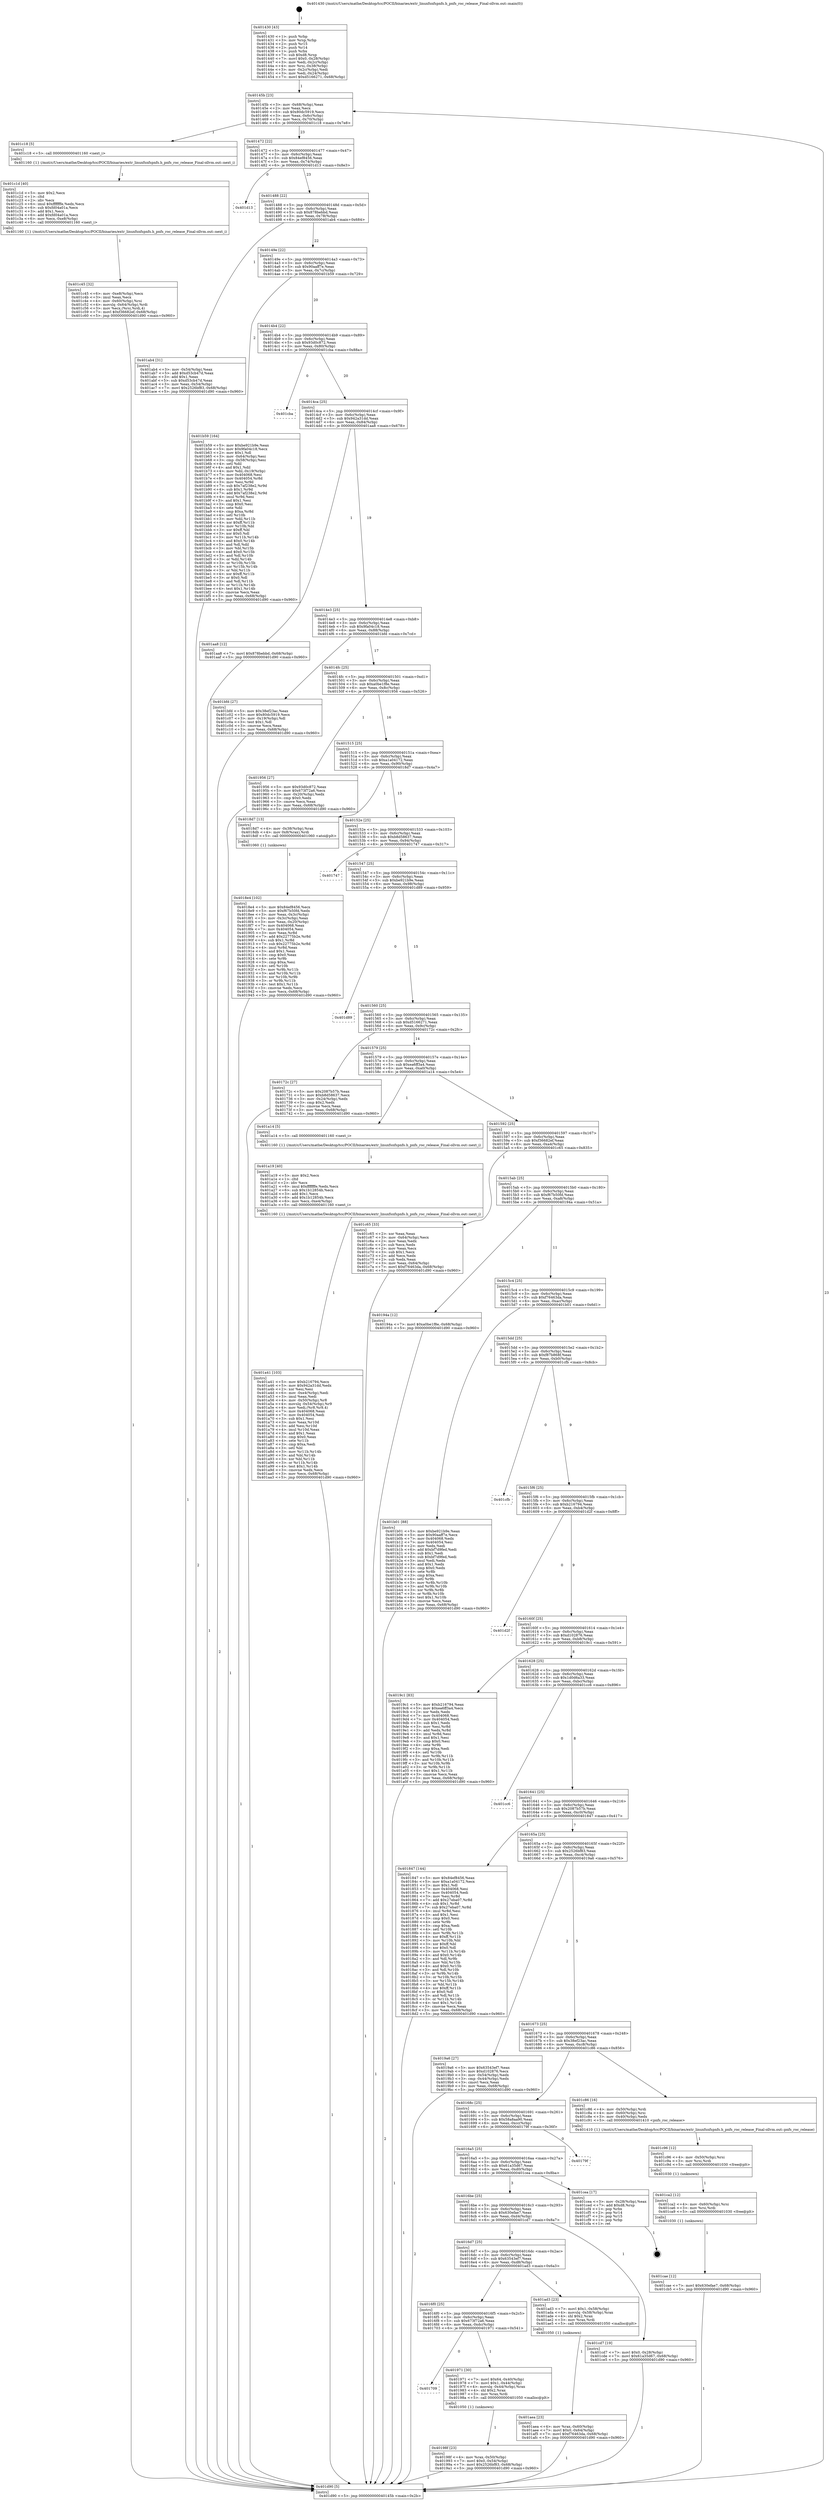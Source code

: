 digraph "0x401430" {
  label = "0x401430 (/mnt/c/Users/mathe/Desktop/tcc/POCII/binaries/extr_linuxfsnfspnfs.h_pnfs_roc_release_Final-ollvm.out::main(0))"
  labelloc = "t"
  node[shape=record]

  Entry [label="",width=0.3,height=0.3,shape=circle,fillcolor=black,style=filled]
  "0x40145b" [label="{
     0x40145b [23]\l
     | [instrs]\l
     &nbsp;&nbsp;0x40145b \<+3\>: mov -0x68(%rbp),%eax\l
     &nbsp;&nbsp;0x40145e \<+2\>: mov %eax,%ecx\l
     &nbsp;&nbsp;0x401460 \<+6\>: sub $0x80dc5919,%ecx\l
     &nbsp;&nbsp;0x401466 \<+3\>: mov %eax,-0x6c(%rbp)\l
     &nbsp;&nbsp;0x401469 \<+3\>: mov %ecx,-0x70(%rbp)\l
     &nbsp;&nbsp;0x40146c \<+6\>: je 0000000000401c18 \<main+0x7e8\>\l
  }"]
  "0x401c18" [label="{
     0x401c18 [5]\l
     | [instrs]\l
     &nbsp;&nbsp;0x401c18 \<+5\>: call 0000000000401160 \<next_i\>\l
     | [calls]\l
     &nbsp;&nbsp;0x401160 \{1\} (/mnt/c/Users/mathe/Desktop/tcc/POCII/binaries/extr_linuxfsnfspnfs.h_pnfs_roc_release_Final-ollvm.out::next_i)\l
  }"]
  "0x401472" [label="{
     0x401472 [22]\l
     | [instrs]\l
     &nbsp;&nbsp;0x401472 \<+5\>: jmp 0000000000401477 \<main+0x47\>\l
     &nbsp;&nbsp;0x401477 \<+3\>: mov -0x6c(%rbp),%eax\l
     &nbsp;&nbsp;0x40147a \<+5\>: sub $0x84ef8456,%eax\l
     &nbsp;&nbsp;0x40147f \<+3\>: mov %eax,-0x74(%rbp)\l
     &nbsp;&nbsp;0x401482 \<+6\>: je 0000000000401d13 \<main+0x8e3\>\l
  }"]
  Exit [label="",width=0.3,height=0.3,shape=circle,fillcolor=black,style=filled,peripheries=2]
  "0x401d13" [label="{
     0x401d13\l
  }", style=dashed]
  "0x401488" [label="{
     0x401488 [22]\l
     | [instrs]\l
     &nbsp;&nbsp;0x401488 \<+5\>: jmp 000000000040148d \<main+0x5d\>\l
     &nbsp;&nbsp;0x40148d \<+3\>: mov -0x6c(%rbp),%eax\l
     &nbsp;&nbsp;0x401490 \<+5\>: sub $0x878bebbd,%eax\l
     &nbsp;&nbsp;0x401495 \<+3\>: mov %eax,-0x78(%rbp)\l
     &nbsp;&nbsp;0x401498 \<+6\>: je 0000000000401ab4 \<main+0x684\>\l
  }"]
  "0x401cae" [label="{
     0x401cae [12]\l
     | [instrs]\l
     &nbsp;&nbsp;0x401cae \<+7\>: movl $0x630efae7,-0x68(%rbp)\l
     &nbsp;&nbsp;0x401cb5 \<+5\>: jmp 0000000000401d90 \<main+0x960\>\l
  }"]
  "0x401ab4" [label="{
     0x401ab4 [31]\l
     | [instrs]\l
     &nbsp;&nbsp;0x401ab4 \<+3\>: mov -0x54(%rbp),%eax\l
     &nbsp;&nbsp;0x401ab7 \<+5\>: add $0xd53cb47d,%eax\l
     &nbsp;&nbsp;0x401abc \<+3\>: add $0x1,%eax\l
     &nbsp;&nbsp;0x401abf \<+5\>: sub $0xd53cb47d,%eax\l
     &nbsp;&nbsp;0x401ac4 \<+3\>: mov %eax,-0x54(%rbp)\l
     &nbsp;&nbsp;0x401ac7 \<+7\>: movl $0x2526bf83,-0x68(%rbp)\l
     &nbsp;&nbsp;0x401ace \<+5\>: jmp 0000000000401d90 \<main+0x960\>\l
  }"]
  "0x40149e" [label="{
     0x40149e [22]\l
     | [instrs]\l
     &nbsp;&nbsp;0x40149e \<+5\>: jmp 00000000004014a3 \<main+0x73\>\l
     &nbsp;&nbsp;0x4014a3 \<+3\>: mov -0x6c(%rbp),%eax\l
     &nbsp;&nbsp;0x4014a6 \<+5\>: sub $0x90aaff7e,%eax\l
     &nbsp;&nbsp;0x4014ab \<+3\>: mov %eax,-0x7c(%rbp)\l
     &nbsp;&nbsp;0x4014ae \<+6\>: je 0000000000401b59 \<main+0x729\>\l
  }"]
  "0x401ca2" [label="{
     0x401ca2 [12]\l
     | [instrs]\l
     &nbsp;&nbsp;0x401ca2 \<+4\>: mov -0x60(%rbp),%rsi\l
     &nbsp;&nbsp;0x401ca6 \<+3\>: mov %rsi,%rdi\l
     &nbsp;&nbsp;0x401ca9 \<+5\>: call 0000000000401030 \<free@plt\>\l
     | [calls]\l
     &nbsp;&nbsp;0x401030 \{1\} (unknown)\l
  }"]
  "0x401b59" [label="{
     0x401b59 [164]\l
     | [instrs]\l
     &nbsp;&nbsp;0x401b59 \<+5\>: mov $0xbe921b9e,%eax\l
     &nbsp;&nbsp;0x401b5e \<+5\>: mov $0x9fa04c18,%ecx\l
     &nbsp;&nbsp;0x401b63 \<+2\>: mov $0x1,%dl\l
     &nbsp;&nbsp;0x401b65 \<+3\>: mov -0x64(%rbp),%esi\l
     &nbsp;&nbsp;0x401b68 \<+3\>: cmp -0x58(%rbp),%esi\l
     &nbsp;&nbsp;0x401b6b \<+4\>: setl %dil\l
     &nbsp;&nbsp;0x401b6f \<+4\>: and $0x1,%dil\l
     &nbsp;&nbsp;0x401b73 \<+4\>: mov %dil,-0x19(%rbp)\l
     &nbsp;&nbsp;0x401b77 \<+7\>: mov 0x404068,%esi\l
     &nbsp;&nbsp;0x401b7e \<+8\>: mov 0x404054,%r8d\l
     &nbsp;&nbsp;0x401b86 \<+3\>: mov %esi,%r9d\l
     &nbsp;&nbsp;0x401b89 \<+7\>: sub $0x7af238e2,%r9d\l
     &nbsp;&nbsp;0x401b90 \<+4\>: sub $0x1,%r9d\l
     &nbsp;&nbsp;0x401b94 \<+7\>: add $0x7af238e2,%r9d\l
     &nbsp;&nbsp;0x401b9b \<+4\>: imul %r9d,%esi\l
     &nbsp;&nbsp;0x401b9f \<+3\>: and $0x1,%esi\l
     &nbsp;&nbsp;0x401ba2 \<+3\>: cmp $0x0,%esi\l
     &nbsp;&nbsp;0x401ba5 \<+4\>: sete %dil\l
     &nbsp;&nbsp;0x401ba9 \<+4\>: cmp $0xa,%r8d\l
     &nbsp;&nbsp;0x401bad \<+4\>: setl %r10b\l
     &nbsp;&nbsp;0x401bb1 \<+3\>: mov %dil,%r11b\l
     &nbsp;&nbsp;0x401bb4 \<+4\>: xor $0xff,%r11b\l
     &nbsp;&nbsp;0x401bb8 \<+3\>: mov %r10b,%bl\l
     &nbsp;&nbsp;0x401bbb \<+3\>: xor $0xff,%bl\l
     &nbsp;&nbsp;0x401bbe \<+3\>: xor $0x0,%dl\l
     &nbsp;&nbsp;0x401bc1 \<+3\>: mov %r11b,%r14b\l
     &nbsp;&nbsp;0x401bc4 \<+4\>: and $0x0,%r14b\l
     &nbsp;&nbsp;0x401bc8 \<+3\>: and %dl,%dil\l
     &nbsp;&nbsp;0x401bcb \<+3\>: mov %bl,%r15b\l
     &nbsp;&nbsp;0x401bce \<+4\>: and $0x0,%r15b\l
     &nbsp;&nbsp;0x401bd2 \<+3\>: and %dl,%r10b\l
     &nbsp;&nbsp;0x401bd5 \<+3\>: or %dil,%r14b\l
     &nbsp;&nbsp;0x401bd8 \<+3\>: or %r10b,%r15b\l
     &nbsp;&nbsp;0x401bdb \<+3\>: xor %r15b,%r14b\l
     &nbsp;&nbsp;0x401bde \<+3\>: or %bl,%r11b\l
     &nbsp;&nbsp;0x401be1 \<+4\>: xor $0xff,%r11b\l
     &nbsp;&nbsp;0x401be5 \<+3\>: or $0x0,%dl\l
     &nbsp;&nbsp;0x401be8 \<+3\>: and %dl,%r11b\l
     &nbsp;&nbsp;0x401beb \<+3\>: or %r11b,%r14b\l
     &nbsp;&nbsp;0x401bee \<+4\>: test $0x1,%r14b\l
     &nbsp;&nbsp;0x401bf2 \<+3\>: cmovne %ecx,%eax\l
     &nbsp;&nbsp;0x401bf5 \<+3\>: mov %eax,-0x68(%rbp)\l
     &nbsp;&nbsp;0x401bf8 \<+5\>: jmp 0000000000401d90 \<main+0x960\>\l
  }"]
  "0x4014b4" [label="{
     0x4014b4 [22]\l
     | [instrs]\l
     &nbsp;&nbsp;0x4014b4 \<+5\>: jmp 00000000004014b9 \<main+0x89\>\l
     &nbsp;&nbsp;0x4014b9 \<+3\>: mov -0x6c(%rbp),%eax\l
     &nbsp;&nbsp;0x4014bc \<+5\>: sub $0x93d0c872,%eax\l
     &nbsp;&nbsp;0x4014c1 \<+3\>: mov %eax,-0x80(%rbp)\l
     &nbsp;&nbsp;0x4014c4 \<+6\>: je 0000000000401cba \<main+0x88a\>\l
  }"]
  "0x401c96" [label="{
     0x401c96 [12]\l
     | [instrs]\l
     &nbsp;&nbsp;0x401c96 \<+4\>: mov -0x50(%rbp),%rsi\l
     &nbsp;&nbsp;0x401c9a \<+3\>: mov %rsi,%rdi\l
     &nbsp;&nbsp;0x401c9d \<+5\>: call 0000000000401030 \<free@plt\>\l
     | [calls]\l
     &nbsp;&nbsp;0x401030 \{1\} (unknown)\l
  }"]
  "0x401cba" [label="{
     0x401cba\l
  }", style=dashed]
  "0x4014ca" [label="{
     0x4014ca [25]\l
     | [instrs]\l
     &nbsp;&nbsp;0x4014ca \<+5\>: jmp 00000000004014cf \<main+0x9f\>\l
     &nbsp;&nbsp;0x4014cf \<+3\>: mov -0x6c(%rbp),%eax\l
     &nbsp;&nbsp;0x4014d2 \<+5\>: sub $0x942a31dd,%eax\l
     &nbsp;&nbsp;0x4014d7 \<+6\>: mov %eax,-0x84(%rbp)\l
     &nbsp;&nbsp;0x4014dd \<+6\>: je 0000000000401aa8 \<main+0x678\>\l
  }"]
  "0x401c45" [label="{
     0x401c45 [32]\l
     | [instrs]\l
     &nbsp;&nbsp;0x401c45 \<+6\>: mov -0xe8(%rbp),%ecx\l
     &nbsp;&nbsp;0x401c4b \<+3\>: imul %eax,%ecx\l
     &nbsp;&nbsp;0x401c4e \<+4\>: mov -0x60(%rbp),%rsi\l
     &nbsp;&nbsp;0x401c52 \<+4\>: movslq -0x64(%rbp),%rdi\l
     &nbsp;&nbsp;0x401c56 \<+3\>: mov %ecx,(%rsi,%rdi,4)\l
     &nbsp;&nbsp;0x401c59 \<+7\>: movl $0xf36682ef,-0x68(%rbp)\l
     &nbsp;&nbsp;0x401c60 \<+5\>: jmp 0000000000401d90 \<main+0x960\>\l
  }"]
  "0x401aa8" [label="{
     0x401aa8 [12]\l
     | [instrs]\l
     &nbsp;&nbsp;0x401aa8 \<+7\>: movl $0x878bebbd,-0x68(%rbp)\l
     &nbsp;&nbsp;0x401aaf \<+5\>: jmp 0000000000401d90 \<main+0x960\>\l
  }"]
  "0x4014e3" [label="{
     0x4014e3 [25]\l
     | [instrs]\l
     &nbsp;&nbsp;0x4014e3 \<+5\>: jmp 00000000004014e8 \<main+0xb8\>\l
     &nbsp;&nbsp;0x4014e8 \<+3\>: mov -0x6c(%rbp),%eax\l
     &nbsp;&nbsp;0x4014eb \<+5\>: sub $0x9fa04c18,%eax\l
     &nbsp;&nbsp;0x4014f0 \<+6\>: mov %eax,-0x88(%rbp)\l
     &nbsp;&nbsp;0x4014f6 \<+6\>: je 0000000000401bfd \<main+0x7cd\>\l
  }"]
  "0x401c1d" [label="{
     0x401c1d [40]\l
     | [instrs]\l
     &nbsp;&nbsp;0x401c1d \<+5\>: mov $0x2,%ecx\l
     &nbsp;&nbsp;0x401c22 \<+1\>: cltd\l
     &nbsp;&nbsp;0x401c23 \<+2\>: idiv %ecx\l
     &nbsp;&nbsp;0x401c25 \<+6\>: imul $0xfffffffe,%edx,%ecx\l
     &nbsp;&nbsp;0x401c2b \<+6\>: sub $0xfd04a01a,%ecx\l
     &nbsp;&nbsp;0x401c31 \<+3\>: add $0x1,%ecx\l
     &nbsp;&nbsp;0x401c34 \<+6\>: add $0xfd04a01a,%ecx\l
     &nbsp;&nbsp;0x401c3a \<+6\>: mov %ecx,-0xe8(%rbp)\l
     &nbsp;&nbsp;0x401c40 \<+5\>: call 0000000000401160 \<next_i\>\l
     | [calls]\l
     &nbsp;&nbsp;0x401160 \{1\} (/mnt/c/Users/mathe/Desktop/tcc/POCII/binaries/extr_linuxfsnfspnfs.h_pnfs_roc_release_Final-ollvm.out::next_i)\l
  }"]
  "0x401bfd" [label="{
     0x401bfd [27]\l
     | [instrs]\l
     &nbsp;&nbsp;0x401bfd \<+5\>: mov $0x38ef23ac,%eax\l
     &nbsp;&nbsp;0x401c02 \<+5\>: mov $0x80dc5919,%ecx\l
     &nbsp;&nbsp;0x401c07 \<+3\>: mov -0x19(%rbp),%dl\l
     &nbsp;&nbsp;0x401c0a \<+3\>: test $0x1,%dl\l
     &nbsp;&nbsp;0x401c0d \<+3\>: cmovne %ecx,%eax\l
     &nbsp;&nbsp;0x401c10 \<+3\>: mov %eax,-0x68(%rbp)\l
     &nbsp;&nbsp;0x401c13 \<+5\>: jmp 0000000000401d90 \<main+0x960\>\l
  }"]
  "0x4014fc" [label="{
     0x4014fc [25]\l
     | [instrs]\l
     &nbsp;&nbsp;0x4014fc \<+5\>: jmp 0000000000401501 \<main+0xd1\>\l
     &nbsp;&nbsp;0x401501 \<+3\>: mov -0x6c(%rbp),%eax\l
     &nbsp;&nbsp;0x401504 \<+5\>: sub $0xa0be1f8e,%eax\l
     &nbsp;&nbsp;0x401509 \<+6\>: mov %eax,-0x8c(%rbp)\l
     &nbsp;&nbsp;0x40150f \<+6\>: je 0000000000401956 \<main+0x526\>\l
  }"]
  "0x401aea" [label="{
     0x401aea [23]\l
     | [instrs]\l
     &nbsp;&nbsp;0x401aea \<+4\>: mov %rax,-0x60(%rbp)\l
     &nbsp;&nbsp;0x401aee \<+7\>: movl $0x0,-0x64(%rbp)\l
     &nbsp;&nbsp;0x401af5 \<+7\>: movl $0xf76463da,-0x68(%rbp)\l
     &nbsp;&nbsp;0x401afc \<+5\>: jmp 0000000000401d90 \<main+0x960\>\l
  }"]
  "0x401956" [label="{
     0x401956 [27]\l
     | [instrs]\l
     &nbsp;&nbsp;0x401956 \<+5\>: mov $0x93d0c872,%eax\l
     &nbsp;&nbsp;0x40195b \<+5\>: mov $0x673f72a6,%ecx\l
     &nbsp;&nbsp;0x401960 \<+3\>: mov -0x20(%rbp),%edx\l
     &nbsp;&nbsp;0x401963 \<+3\>: cmp $0x0,%edx\l
     &nbsp;&nbsp;0x401966 \<+3\>: cmove %ecx,%eax\l
     &nbsp;&nbsp;0x401969 \<+3\>: mov %eax,-0x68(%rbp)\l
     &nbsp;&nbsp;0x40196c \<+5\>: jmp 0000000000401d90 \<main+0x960\>\l
  }"]
  "0x401515" [label="{
     0x401515 [25]\l
     | [instrs]\l
     &nbsp;&nbsp;0x401515 \<+5\>: jmp 000000000040151a \<main+0xea\>\l
     &nbsp;&nbsp;0x40151a \<+3\>: mov -0x6c(%rbp),%eax\l
     &nbsp;&nbsp;0x40151d \<+5\>: sub $0xa1a04172,%eax\l
     &nbsp;&nbsp;0x401522 \<+6\>: mov %eax,-0x90(%rbp)\l
     &nbsp;&nbsp;0x401528 \<+6\>: je 00000000004018d7 \<main+0x4a7\>\l
  }"]
  "0x401a41" [label="{
     0x401a41 [103]\l
     | [instrs]\l
     &nbsp;&nbsp;0x401a41 \<+5\>: mov $0xb216794,%ecx\l
     &nbsp;&nbsp;0x401a46 \<+5\>: mov $0x942a31dd,%edx\l
     &nbsp;&nbsp;0x401a4b \<+2\>: xor %esi,%esi\l
     &nbsp;&nbsp;0x401a4d \<+6\>: mov -0xe4(%rbp),%edi\l
     &nbsp;&nbsp;0x401a53 \<+3\>: imul %eax,%edi\l
     &nbsp;&nbsp;0x401a56 \<+4\>: mov -0x50(%rbp),%r8\l
     &nbsp;&nbsp;0x401a5a \<+4\>: movslq -0x54(%rbp),%r9\l
     &nbsp;&nbsp;0x401a5e \<+4\>: mov %edi,(%r8,%r9,4)\l
     &nbsp;&nbsp;0x401a62 \<+7\>: mov 0x404068,%eax\l
     &nbsp;&nbsp;0x401a69 \<+7\>: mov 0x404054,%edi\l
     &nbsp;&nbsp;0x401a70 \<+3\>: sub $0x1,%esi\l
     &nbsp;&nbsp;0x401a73 \<+3\>: mov %eax,%r10d\l
     &nbsp;&nbsp;0x401a76 \<+3\>: add %esi,%r10d\l
     &nbsp;&nbsp;0x401a79 \<+4\>: imul %r10d,%eax\l
     &nbsp;&nbsp;0x401a7d \<+3\>: and $0x1,%eax\l
     &nbsp;&nbsp;0x401a80 \<+3\>: cmp $0x0,%eax\l
     &nbsp;&nbsp;0x401a83 \<+4\>: sete %r11b\l
     &nbsp;&nbsp;0x401a87 \<+3\>: cmp $0xa,%edi\l
     &nbsp;&nbsp;0x401a8a \<+3\>: setl %bl\l
     &nbsp;&nbsp;0x401a8d \<+3\>: mov %r11b,%r14b\l
     &nbsp;&nbsp;0x401a90 \<+3\>: and %bl,%r14b\l
     &nbsp;&nbsp;0x401a93 \<+3\>: xor %bl,%r11b\l
     &nbsp;&nbsp;0x401a96 \<+3\>: or %r11b,%r14b\l
     &nbsp;&nbsp;0x401a99 \<+4\>: test $0x1,%r14b\l
     &nbsp;&nbsp;0x401a9d \<+3\>: cmovne %edx,%ecx\l
     &nbsp;&nbsp;0x401aa0 \<+3\>: mov %ecx,-0x68(%rbp)\l
     &nbsp;&nbsp;0x401aa3 \<+5\>: jmp 0000000000401d90 \<main+0x960\>\l
  }"]
  "0x4018d7" [label="{
     0x4018d7 [13]\l
     | [instrs]\l
     &nbsp;&nbsp;0x4018d7 \<+4\>: mov -0x38(%rbp),%rax\l
     &nbsp;&nbsp;0x4018db \<+4\>: mov 0x8(%rax),%rdi\l
     &nbsp;&nbsp;0x4018df \<+5\>: call 0000000000401060 \<atoi@plt\>\l
     | [calls]\l
     &nbsp;&nbsp;0x401060 \{1\} (unknown)\l
  }"]
  "0x40152e" [label="{
     0x40152e [25]\l
     | [instrs]\l
     &nbsp;&nbsp;0x40152e \<+5\>: jmp 0000000000401533 \<main+0x103\>\l
     &nbsp;&nbsp;0x401533 \<+3\>: mov -0x6c(%rbp),%eax\l
     &nbsp;&nbsp;0x401536 \<+5\>: sub $0xb8d58637,%eax\l
     &nbsp;&nbsp;0x40153b \<+6\>: mov %eax,-0x94(%rbp)\l
     &nbsp;&nbsp;0x401541 \<+6\>: je 0000000000401747 \<main+0x317\>\l
  }"]
  "0x401a19" [label="{
     0x401a19 [40]\l
     | [instrs]\l
     &nbsp;&nbsp;0x401a19 \<+5\>: mov $0x2,%ecx\l
     &nbsp;&nbsp;0x401a1e \<+1\>: cltd\l
     &nbsp;&nbsp;0x401a1f \<+2\>: idiv %ecx\l
     &nbsp;&nbsp;0x401a21 \<+6\>: imul $0xfffffffe,%edx,%ecx\l
     &nbsp;&nbsp;0x401a27 \<+6\>: sub $0x1b12854b,%ecx\l
     &nbsp;&nbsp;0x401a2d \<+3\>: add $0x1,%ecx\l
     &nbsp;&nbsp;0x401a30 \<+6\>: add $0x1b12854b,%ecx\l
     &nbsp;&nbsp;0x401a36 \<+6\>: mov %ecx,-0xe4(%rbp)\l
     &nbsp;&nbsp;0x401a3c \<+5\>: call 0000000000401160 \<next_i\>\l
     | [calls]\l
     &nbsp;&nbsp;0x401160 \{1\} (/mnt/c/Users/mathe/Desktop/tcc/POCII/binaries/extr_linuxfsnfspnfs.h_pnfs_roc_release_Final-ollvm.out::next_i)\l
  }"]
  "0x401747" [label="{
     0x401747\l
  }", style=dashed]
  "0x401547" [label="{
     0x401547 [25]\l
     | [instrs]\l
     &nbsp;&nbsp;0x401547 \<+5\>: jmp 000000000040154c \<main+0x11c\>\l
     &nbsp;&nbsp;0x40154c \<+3\>: mov -0x6c(%rbp),%eax\l
     &nbsp;&nbsp;0x40154f \<+5\>: sub $0xbe921b9e,%eax\l
     &nbsp;&nbsp;0x401554 \<+6\>: mov %eax,-0x98(%rbp)\l
     &nbsp;&nbsp;0x40155a \<+6\>: je 0000000000401d89 \<main+0x959\>\l
  }"]
  "0x40198f" [label="{
     0x40198f [23]\l
     | [instrs]\l
     &nbsp;&nbsp;0x40198f \<+4\>: mov %rax,-0x50(%rbp)\l
     &nbsp;&nbsp;0x401993 \<+7\>: movl $0x0,-0x54(%rbp)\l
     &nbsp;&nbsp;0x40199a \<+7\>: movl $0x2526bf83,-0x68(%rbp)\l
     &nbsp;&nbsp;0x4019a1 \<+5\>: jmp 0000000000401d90 \<main+0x960\>\l
  }"]
  "0x401d89" [label="{
     0x401d89\l
  }", style=dashed]
  "0x401560" [label="{
     0x401560 [25]\l
     | [instrs]\l
     &nbsp;&nbsp;0x401560 \<+5\>: jmp 0000000000401565 \<main+0x135\>\l
     &nbsp;&nbsp;0x401565 \<+3\>: mov -0x6c(%rbp),%eax\l
     &nbsp;&nbsp;0x401568 \<+5\>: sub $0xd5166271,%eax\l
     &nbsp;&nbsp;0x40156d \<+6\>: mov %eax,-0x9c(%rbp)\l
     &nbsp;&nbsp;0x401573 \<+6\>: je 000000000040172c \<main+0x2fc\>\l
  }"]
  "0x401709" [label="{
     0x401709\l
  }", style=dashed]
  "0x40172c" [label="{
     0x40172c [27]\l
     | [instrs]\l
     &nbsp;&nbsp;0x40172c \<+5\>: mov $0x2087b57b,%eax\l
     &nbsp;&nbsp;0x401731 \<+5\>: mov $0xb8d58637,%ecx\l
     &nbsp;&nbsp;0x401736 \<+3\>: mov -0x24(%rbp),%edx\l
     &nbsp;&nbsp;0x401739 \<+3\>: cmp $0x2,%edx\l
     &nbsp;&nbsp;0x40173c \<+3\>: cmovne %ecx,%eax\l
     &nbsp;&nbsp;0x40173f \<+3\>: mov %eax,-0x68(%rbp)\l
     &nbsp;&nbsp;0x401742 \<+5\>: jmp 0000000000401d90 \<main+0x960\>\l
  }"]
  "0x401579" [label="{
     0x401579 [25]\l
     | [instrs]\l
     &nbsp;&nbsp;0x401579 \<+5\>: jmp 000000000040157e \<main+0x14e\>\l
     &nbsp;&nbsp;0x40157e \<+3\>: mov -0x6c(%rbp),%eax\l
     &nbsp;&nbsp;0x401581 \<+5\>: sub $0xea6ff3a4,%eax\l
     &nbsp;&nbsp;0x401586 \<+6\>: mov %eax,-0xa0(%rbp)\l
     &nbsp;&nbsp;0x40158c \<+6\>: je 0000000000401a14 \<main+0x5e4\>\l
  }"]
  "0x401d90" [label="{
     0x401d90 [5]\l
     | [instrs]\l
     &nbsp;&nbsp;0x401d90 \<+5\>: jmp 000000000040145b \<main+0x2b\>\l
  }"]
  "0x401430" [label="{
     0x401430 [43]\l
     | [instrs]\l
     &nbsp;&nbsp;0x401430 \<+1\>: push %rbp\l
     &nbsp;&nbsp;0x401431 \<+3\>: mov %rsp,%rbp\l
     &nbsp;&nbsp;0x401434 \<+2\>: push %r15\l
     &nbsp;&nbsp;0x401436 \<+2\>: push %r14\l
     &nbsp;&nbsp;0x401438 \<+1\>: push %rbx\l
     &nbsp;&nbsp;0x401439 \<+7\>: sub $0xd8,%rsp\l
     &nbsp;&nbsp;0x401440 \<+7\>: movl $0x0,-0x28(%rbp)\l
     &nbsp;&nbsp;0x401447 \<+3\>: mov %edi,-0x2c(%rbp)\l
     &nbsp;&nbsp;0x40144a \<+4\>: mov %rsi,-0x38(%rbp)\l
     &nbsp;&nbsp;0x40144e \<+3\>: mov -0x2c(%rbp),%edi\l
     &nbsp;&nbsp;0x401451 \<+3\>: mov %edi,-0x24(%rbp)\l
     &nbsp;&nbsp;0x401454 \<+7\>: movl $0xd5166271,-0x68(%rbp)\l
  }"]
  "0x401971" [label="{
     0x401971 [30]\l
     | [instrs]\l
     &nbsp;&nbsp;0x401971 \<+7\>: movl $0x64,-0x40(%rbp)\l
     &nbsp;&nbsp;0x401978 \<+7\>: movl $0x1,-0x44(%rbp)\l
     &nbsp;&nbsp;0x40197f \<+4\>: movslq -0x44(%rbp),%rax\l
     &nbsp;&nbsp;0x401983 \<+4\>: shl $0x2,%rax\l
     &nbsp;&nbsp;0x401987 \<+3\>: mov %rax,%rdi\l
     &nbsp;&nbsp;0x40198a \<+5\>: call 0000000000401050 \<malloc@plt\>\l
     | [calls]\l
     &nbsp;&nbsp;0x401050 \{1\} (unknown)\l
  }"]
  "0x401a14" [label="{
     0x401a14 [5]\l
     | [instrs]\l
     &nbsp;&nbsp;0x401a14 \<+5\>: call 0000000000401160 \<next_i\>\l
     | [calls]\l
     &nbsp;&nbsp;0x401160 \{1\} (/mnt/c/Users/mathe/Desktop/tcc/POCII/binaries/extr_linuxfsnfspnfs.h_pnfs_roc_release_Final-ollvm.out::next_i)\l
  }"]
  "0x401592" [label="{
     0x401592 [25]\l
     | [instrs]\l
     &nbsp;&nbsp;0x401592 \<+5\>: jmp 0000000000401597 \<main+0x167\>\l
     &nbsp;&nbsp;0x401597 \<+3\>: mov -0x6c(%rbp),%eax\l
     &nbsp;&nbsp;0x40159a \<+5\>: sub $0xf36682ef,%eax\l
     &nbsp;&nbsp;0x40159f \<+6\>: mov %eax,-0xa4(%rbp)\l
     &nbsp;&nbsp;0x4015a5 \<+6\>: je 0000000000401c65 \<main+0x835\>\l
  }"]
  "0x4016f0" [label="{
     0x4016f0 [25]\l
     | [instrs]\l
     &nbsp;&nbsp;0x4016f0 \<+5\>: jmp 00000000004016f5 \<main+0x2c5\>\l
     &nbsp;&nbsp;0x4016f5 \<+3\>: mov -0x6c(%rbp),%eax\l
     &nbsp;&nbsp;0x4016f8 \<+5\>: sub $0x673f72a6,%eax\l
     &nbsp;&nbsp;0x4016fd \<+6\>: mov %eax,-0xdc(%rbp)\l
     &nbsp;&nbsp;0x401703 \<+6\>: je 0000000000401971 \<main+0x541\>\l
  }"]
  "0x401c65" [label="{
     0x401c65 [33]\l
     | [instrs]\l
     &nbsp;&nbsp;0x401c65 \<+2\>: xor %eax,%eax\l
     &nbsp;&nbsp;0x401c67 \<+3\>: mov -0x64(%rbp),%ecx\l
     &nbsp;&nbsp;0x401c6a \<+2\>: mov %eax,%edx\l
     &nbsp;&nbsp;0x401c6c \<+2\>: sub %ecx,%edx\l
     &nbsp;&nbsp;0x401c6e \<+2\>: mov %eax,%ecx\l
     &nbsp;&nbsp;0x401c70 \<+3\>: sub $0x1,%ecx\l
     &nbsp;&nbsp;0x401c73 \<+2\>: add %ecx,%edx\l
     &nbsp;&nbsp;0x401c75 \<+2\>: sub %edx,%eax\l
     &nbsp;&nbsp;0x401c77 \<+3\>: mov %eax,-0x64(%rbp)\l
     &nbsp;&nbsp;0x401c7a \<+7\>: movl $0xf76463da,-0x68(%rbp)\l
     &nbsp;&nbsp;0x401c81 \<+5\>: jmp 0000000000401d90 \<main+0x960\>\l
  }"]
  "0x4015ab" [label="{
     0x4015ab [25]\l
     | [instrs]\l
     &nbsp;&nbsp;0x4015ab \<+5\>: jmp 00000000004015b0 \<main+0x180\>\l
     &nbsp;&nbsp;0x4015b0 \<+3\>: mov -0x6c(%rbp),%eax\l
     &nbsp;&nbsp;0x4015b3 \<+5\>: sub $0xf67b50fd,%eax\l
     &nbsp;&nbsp;0x4015b8 \<+6\>: mov %eax,-0xa8(%rbp)\l
     &nbsp;&nbsp;0x4015be \<+6\>: je 000000000040194a \<main+0x51a\>\l
  }"]
  "0x401ad3" [label="{
     0x401ad3 [23]\l
     | [instrs]\l
     &nbsp;&nbsp;0x401ad3 \<+7\>: movl $0x1,-0x58(%rbp)\l
     &nbsp;&nbsp;0x401ada \<+4\>: movslq -0x58(%rbp),%rax\l
     &nbsp;&nbsp;0x401ade \<+4\>: shl $0x2,%rax\l
     &nbsp;&nbsp;0x401ae2 \<+3\>: mov %rax,%rdi\l
     &nbsp;&nbsp;0x401ae5 \<+5\>: call 0000000000401050 \<malloc@plt\>\l
     | [calls]\l
     &nbsp;&nbsp;0x401050 \{1\} (unknown)\l
  }"]
  "0x40194a" [label="{
     0x40194a [12]\l
     | [instrs]\l
     &nbsp;&nbsp;0x40194a \<+7\>: movl $0xa0be1f8e,-0x68(%rbp)\l
     &nbsp;&nbsp;0x401951 \<+5\>: jmp 0000000000401d90 \<main+0x960\>\l
  }"]
  "0x4015c4" [label="{
     0x4015c4 [25]\l
     | [instrs]\l
     &nbsp;&nbsp;0x4015c4 \<+5\>: jmp 00000000004015c9 \<main+0x199\>\l
     &nbsp;&nbsp;0x4015c9 \<+3\>: mov -0x6c(%rbp),%eax\l
     &nbsp;&nbsp;0x4015cc \<+5\>: sub $0xf76463da,%eax\l
     &nbsp;&nbsp;0x4015d1 \<+6\>: mov %eax,-0xac(%rbp)\l
     &nbsp;&nbsp;0x4015d7 \<+6\>: je 0000000000401b01 \<main+0x6d1\>\l
  }"]
  "0x4016d7" [label="{
     0x4016d7 [25]\l
     | [instrs]\l
     &nbsp;&nbsp;0x4016d7 \<+5\>: jmp 00000000004016dc \<main+0x2ac\>\l
     &nbsp;&nbsp;0x4016dc \<+3\>: mov -0x6c(%rbp),%eax\l
     &nbsp;&nbsp;0x4016df \<+5\>: sub $0x63543ef7,%eax\l
     &nbsp;&nbsp;0x4016e4 \<+6\>: mov %eax,-0xd8(%rbp)\l
     &nbsp;&nbsp;0x4016ea \<+6\>: je 0000000000401ad3 \<main+0x6a3\>\l
  }"]
  "0x401b01" [label="{
     0x401b01 [88]\l
     | [instrs]\l
     &nbsp;&nbsp;0x401b01 \<+5\>: mov $0xbe921b9e,%eax\l
     &nbsp;&nbsp;0x401b06 \<+5\>: mov $0x90aaff7e,%ecx\l
     &nbsp;&nbsp;0x401b0b \<+7\>: mov 0x404068,%edx\l
     &nbsp;&nbsp;0x401b12 \<+7\>: mov 0x404054,%esi\l
     &nbsp;&nbsp;0x401b19 \<+2\>: mov %edx,%edi\l
     &nbsp;&nbsp;0x401b1b \<+6\>: add $0xbf7d9fed,%edi\l
     &nbsp;&nbsp;0x401b21 \<+3\>: sub $0x1,%edi\l
     &nbsp;&nbsp;0x401b24 \<+6\>: sub $0xbf7d9fed,%edi\l
     &nbsp;&nbsp;0x401b2a \<+3\>: imul %edi,%edx\l
     &nbsp;&nbsp;0x401b2d \<+3\>: and $0x1,%edx\l
     &nbsp;&nbsp;0x401b30 \<+3\>: cmp $0x0,%edx\l
     &nbsp;&nbsp;0x401b33 \<+4\>: sete %r8b\l
     &nbsp;&nbsp;0x401b37 \<+3\>: cmp $0xa,%esi\l
     &nbsp;&nbsp;0x401b3a \<+4\>: setl %r9b\l
     &nbsp;&nbsp;0x401b3e \<+3\>: mov %r8b,%r10b\l
     &nbsp;&nbsp;0x401b41 \<+3\>: and %r9b,%r10b\l
     &nbsp;&nbsp;0x401b44 \<+3\>: xor %r9b,%r8b\l
     &nbsp;&nbsp;0x401b47 \<+3\>: or %r8b,%r10b\l
     &nbsp;&nbsp;0x401b4a \<+4\>: test $0x1,%r10b\l
     &nbsp;&nbsp;0x401b4e \<+3\>: cmovne %ecx,%eax\l
     &nbsp;&nbsp;0x401b51 \<+3\>: mov %eax,-0x68(%rbp)\l
     &nbsp;&nbsp;0x401b54 \<+5\>: jmp 0000000000401d90 \<main+0x960\>\l
  }"]
  "0x4015dd" [label="{
     0x4015dd [25]\l
     | [instrs]\l
     &nbsp;&nbsp;0x4015dd \<+5\>: jmp 00000000004015e2 \<main+0x1b2\>\l
     &nbsp;&nbsp;0x4015e2 \<+3\>: mov -0x6c(%rbp),%eax\l
     &nbsp;&nbsp;0x4015e5 \<+5\>: sub $0xf87b868f,%eax\l
     &nbsp;&nbsp;0x4015ea \<+6\>: mov %eax,-0xb0(%rbp)\l
     &nbsp;&nbsp;0x4015f0 \<+6\>: je 0000000000401cfb \<main+0x8cb\>\l
  }"]
  "0x401cd7" [label="{
     0x401cd7 [19]\l
     | [instrs]\l
     &nbsp;&nbsp;0x401cd7 \<+7\>: movl $0x0,-0x28(%rbp)\l
     &nbsp;&nbsp;0x401cde \<+7\>: movl $0x61a35d67,-0x68(%rbp)\l
     &nbsp;&nbsp;0x401ce5 \<+5\>: jmp 0000000000401d90 \<main+0x960\>\l
  }"]
  "0x401cfb" [label="{
     0x401cfb\l
  }", style=dashed]
  "0x4015f6" [label="{
     0x4015f6 [25]\l
     | [instrs]\l
     &nbsp;&nbsp;0x4015f6 \<+5\>: jmp 00000000004015fb \<main+0x1cb\>\l
     &nbsp;&nbsp;0x4015fb \<+3\>: mov -0x6c(%rbp),%eax\l
     &nbsp;&nbsp;0x4015fe \<+5\>: sub $0xb216794,%eax\l
     &nbsp;&nbsp;0x401603 \<+6\>: mov %eax,-0xb4(%rbp)\l
     &nbsp;&nbsp;0x401609 \<+6\>: je 0000000000401d2f \<main+0x8ff\>\l
  }"]
  "0x4016be" [label="{
     0x4016be [25]\l
     | [instrs]\l
     &nbsp;&nbsp;0x4016be \<+5\>: jmp 00000000004016c3 \<main+0x293\>\l
     &nbsp;&nbsp;0x4016c3 \<+3\>: mov -0x6c(%rbp),%eax\l
     &nbsp;&nbsp;0x4016c6 \<+5\>: sub $0x630efae7,%eax\l
     &nbsp;&nbsp;0x4016cb \<+6\>: mov %eax,-0xd4(%rbp)\l
     &nbsp;&nbsp;0x4016d1 \<+6\>: je 0000000000401cd7 \<main+0x8a7\>\l
  }"]
  "0x401d2f" [label="{
     0x401d2f\l
  }", style=dashed]
  "0x40160f" [label="{
     0x40160f [25]\l
     | [instrs]\l
     &nbsp;&nbsp;0x40160f \<+5\>: jmp 0000000000401614 \<main+0x1e4\>\l
     &nbsp;&nbsp;0x401614 \<+3\>: mov -0x6c(%rbp),%eax\l
     &nbsp;&nbsp;0x401617 \<+5\>: sub $0xd102876,%eax\l
     &nbsp;&nbsp;0x40161c \<+6\>: mov %eax,-0xb8(%rbp)\l
     &nbsp;&nbsp;0x401622 \<+6\>: je 00000000004019c1 \<main+0x591\>\l
  }"]
  "0x401cea" [label="{
     0x401cea [17]\l
     | [instrs]\l
     &nbsp;&nbsp;0x401cea \<+3\>: mov -0x28(%rbp),%eax\l
     &nbsp;&nbsp;0x401ced \<+7\>: add $0xd8,%rsp\l
     &nbsp;&nbsp;0x401cf4 \<+1\>: pop %rbx\l
     &nbsp;&nbsp;0x401cf5 \<+2\>: pop %r14\l
     &nbsp;&nbsp;0x401cf7 \<+2\>: pop %r15\l
     &nbsp;&nbsp;0x401cf9 \<+1\>: pop %rbp\l
     &nbsp;&nbsp;0x401cfa \<+1\>: ret\l
  }"]
  "0x4019c1" [label="{
     0x4019c1 [83]\l
     | [instrs]\l
     &nbsp;&nbsp;0x4019c1 \<+5\>: mov $0xb216794,%eax\l
     &nbsp;&nbsp;0x4019c6 \<+5\>: mov $0xea6ff3a4,%ecx\l
     &nbsp;&nbsp;0x4019cb \<+2\>: xor %edx,%edx\l
     &nbsp;&nbsp;0x4019cd \<+7\>: mov 0x404068,%esi\l
     &nbsp;&nbsp;0x4019d4 \<+7\>: mov 0x404054,%edi\l
     &nbsp;&nbsp;0x4019db \<+3\>: sub $0x1,%edx\l
     &nbsp;&nbsp;0x4019de \<+3\>: mov %esi,%r8d\l
     &nbsp;&nbsp;0x4019e1 \<+3\>: add %edx,%r8d\l
     &nbsp;&nbsp;0x4019e4 \<+4\>: imul %r8d,%esi\l
     &nbsp;&nbsp;0x4019e8 \<+3\>: and $0x1,%esi\l
     &nbsp;&nbsp;0x4019eb \<+3\>: cmp $0x0,%esi\l
     &nbsp;&nbsp;0x4019ee \<+4\>: sete %r9b\l
     &nbsp;&nbsp;0x4019f2 \<+3\>: cmp $0xa,%edi\l
     &nbsp;&nbsp;0x4019f5 \<+4\>: setl %r10b\l
     &nbsp;&nbsp;0x4019f9 \<+3\>: mov %r9b,%r11b\l
     &nbsp;&nbsp;0x4019fc \<+3\>: and %r10b,%r11b\l
     &nbsp;&nbsp;0x4019ff \<+3\>: xor %r10b,%r9b\l
     &nbsp;&nbsp;0x401a02 \<+3\>: or %r9b,%r11b\l
     &nbsp;&nbsp;0x401a05 \<+4\>: test $0x1,%r11b\l
     &nbsp;&nbsp;0x401a09 \<+3\>: cmovne %ecx,%eax\l
     &nbsp;&nbsp;0x401a0c \<+3\>: mov %eax,-0x68(%rbp)\l
     &nbsp;&nbsp;0x401a0f \<+5\>: jmp 0000000000401d90 \<main+0x960\>\l
  }"]
  "0x401628" [label="{
     0x401628 [25]\l
     | [instrs]\l
     &nbsp;&nbsp;0x401628 \<+5\>: jmp 000000000040162d \<main+0x1fd\>\l
     &nbsp;&nbsp;0x40162d \<+3\>: mov -0x6c(%rbp),%eax\l
     &nbsp;&nbsp;0x401630 \<+5\>: sub $0x1d0d6a33,%eax\l
     &nbsp;&nbsp;0x401635 \<+6\>: mov %eax,-0xbc(%rbp)\l
     &nbsp;&nbsp;0x40163b \<+6\>: je 0000000000401cc6 \<main+0x896\>\l
  }"]
  "0x4016a5" [label="{
     0x4016a5 [25]\l
     | [instrs]\l
     &nbsp;&nbsp;0x4016a5 \<+5\>: jmp 00000000004016aa \<main+0x27a\>\l
     &nbsp;&nbsp;0x4016aa \<+3\>: mov -0x6c(%rbp),%eax\l
     &nbsp;&nbsp;0x4016ad \<+5\>: sub $0x61a35d67,%eax\l
     &nbsp;&nbsp;0x4016b2 \<+6\>: mov %eax,-0xd0(%rbp)\l
     &nbsp;&nbsp;0x4016b8 \<+6\>: je 0000000000401cea \<main+0x8ba\>\l
  }"]
  "0x401cc6" [label="{
     0x401cc6\l
  }", style=dashed]
  "0x401641" [label="{
     0x401641 [25]\l
     | [instrs]\l
     &nbsp;&nbsp;0x401641 \<+5\>: jmp 0000000000401646 \<main+0x216\>\l
     &nbsp;&nbsp;0x401646 \<+3\>: mov -0x6c(%rbp),%eax\l
     &nbsp;&nbsp;0x401649 \<+5\>: sub $0x2087b57b,%eax\l
     &nbsp;&nbsp;0x40164e \<+6\>: mov %eax,-0xc0(%rbp)\l
     &nbsp;&nbsp;0x401654 \<+6\>: je 0000000000401847 \<main+0x417\>\l
  }"]
  "0x40179f" [label="{
     0x40179f\l
  }", style=dashed]
  "0x401847" [label="{
     0x401847 [144]\l
     | [instrs]\l
     &nbsp;&nbsp;0x401847 \<+5\>: mov $0x84ef8456,%eax\l
     &nbsp;&nbsp;0x40184c \<+5\>: mov $0xa1a04172,%ecx\l
     &nbsp;&nbsp;0x401851 \<+2\>: mov $0x1,%dl\l
     &nbsp;&nbsp;0x401853 \<+7\>: mov 0x404068,%esi\l
     &nbsp;&nbsp;0x40185a \<+7\>: mov 0x404054,%edi\l
     &nbsp;&nbsp;0x401861 \<+3\>: mov %esi,%r8d\l
     &nbsp;&nbsp;0x401864 \<+7\>: add $0x27eba07,%r8d\l
     &nbsp;&nbsp;0x40186b \<+4\>: sub $0x1,%r8d\l
     &nbsp;&nbsp;0x40186f \<+7\>: sub $0x27eba07,%r8d\l
     &nbsp;&nbsp;0x401876 \<+4\>: imul %r8d,%esi\l
     &nbsp;&nbsp;0x40187a \<+3\>: and $0x1,%esi\l
     &nbsp;&nbsp;0x40187d \<+3\>: cmp $0x0,%esi\l
     &nbsp;&nbsp;0x401880 \<+4\>: sete %r9b\l
     &nbsp;&nbsp;0x401884 \<+3\>: cmp $0xa,%edi\l
     &nbsp;&nbsp;0x401887 \<+4\>: setl %r10b\l
     &nbsp;&nbsp;0x40188b \<+3\>: mov %r9b,%r11b\l
     &nbsp;&nbsp;0x40188e \<+4\>: xor $0xff,%r11b\l
     &nbsp;&nbsp;0x401892 \<+3\>: mov %r10b,%bl\l
     &nbsp;&nbsp;0x401895 \<+3\>: xor $0xff,%bl\l
     &nbsp;&nbsp;0x401898 \<+3\>: xor $0x0,%dl\l
     &nbsp;&nbsp;0x40189b \<+3\>: mov %r11b,%r14b\l
     &nbsp;&nbsp;0x40189e \<+4\>: and $0x0,%r14b\l
     &nbsp;&nbsp;0x4018a2 \<+3\>: and %dl,%r9b\l
     &nbsp;&nbsp;0x4018a5 \<+3\>: mov %bl,%r15b\l
     &nbsp;&nbsp;0x4018a8 \<+4\>: and $0x0,%r15b\l
     &nbsp;&nbsp;0x4018ac \<+3\>: and %dl,%r10b\l
     &nbsp;&nbsp;0x4018af \<+3\>: or %r9b,%r14b\l
     &nbsp;&nbsp;0x4018b2 \<+3\>: or %r10b,%r15b\l
     &nbsp;&nbsp;0x4018b5 \<+3\>: xor %r15b,%r14b\l
     &nbsp;&nbsp;0x4018b8 \<+3\>: or %bl,%r11b\l
     &nbsp;&nbsp;0x4018bb \<+4\>: xor $0xff,%r11b\l
     &nbsp;&nbsp;0x4018bf \<+3\>: or $0x0,%dl\l
     &nbsp;&nbsp;0x4018c2 \<+3\>: and %dl,%r11b\l
     &nbsp;&nbsp;0x4018c5 \<+3\>: or %r11b,%r14b\l
     &nbsp;&nbsp;0x4018c8 \<+4\>: test $0x1,%r14b\l
     &nbsp;&nbsp;0x4018cc \<+3\>: cmovne %ecx,%eax\l
     &nbsp;&nbsp;0x4018cf \<+3\>: mov %eax,-0x68(%rbp)\l
     &nbsp;&nbsp;0x4018d2 \<+5\>: jmp 0000000000401d90 \<main+0x960\>\l
  }"]
  "0x40165a" [label="{
     0x40165a [25]\l
     | [instrs]\l
     &nbsp;&nbsp;0x40165a \<+5\>: jmp 000000000040165f \<main+0x22f\>\l
     &nbsp;&nbsp;0x40165f \<+3\>: mov -0x6c(%rbp),%eax\l
     &nbsp;&nbsp;0x401662 \<+5\>: sub $0x2526bf83,%eax\l
     &nbsp;&nbsp;0x401667 \<+6\>: mov %eax,-0xc4(%rbp)\l
     &nbsp;&nbsp;0x40166d \<+6\>: je 00000000004019a6 \<main+0x576\>\l
  }"]
  "0x4018e4" [label="{
     0x4018e4 [102]\l
     | [instrs]\l
     &nbsp;&nbsp;0x4018e4 \<+5\>: mov $0x84ef8456,%ecx\l
     &nbsp;&nbsp;0x4018e9 \<+5\>: mov $0xf67b50fd,%edx\l
     &nbsp;&nbsp;0x4018ee \<+3\>: mov %eax,-0x3c(%rbp)\l
     &nbsp;&nbsp;0x4018f1 \<+3\>: mov -0x3c(%rbp),%eax\l
     &nbsp;&nbsp;0x4018f4 \<+3\>: mov %eax,-0x20(%rbp)\l
     &nbsp;&nbsp;0x4018f7 \<+7\>: mov 0x404068,%eax\l
     &nbsp;&nbsp;0x4018fe \<+7\>: mov 0x404054,%esi\l
     &nbsp;&nbsp;0x401905 \<+3\>: mov %eax,%r8d\l
     &nbsp;&nbsp;0x401908 \<+7\>: add $0x22775b2e,%r8d\l
     &nbsp;&nbsp;0x40190f \<+4\>: sub $0x1,%r8d\l
     &nbsp;&nbsp;0x401913 \<+7\>: sub $0x22775b2e,%r8d\l
     &nbsp;&nbsp;0x40191a \<+4\>: imul %r8d,%eax\l
     &nbsp;&nbsp;0x40191e \<+3\>: and $0x1,%eax\l
     &nbsp;&nbsp;0x401921 \<+3\>: cmp $0x0,%eax\l
     &nbsp;&nbsp;0x401924 \<+4\>: sete %r9b\l
     &nbsp;&nbsp;0x401928 \<+3\>: cmp $0xa,%esi\l
     &nbsp;&nbsp;0x40192b \<+4\>: setl %r10b\l
     &nbsp;&nbsp;0x40192f \<+3\>: mov %r9b,%r11b\l
     &nbsp;&nbsp;0x401932 \<+3\>: and %r10b,%r11b\l
     &nbsp;&nbsp;0x401935 \<+3\>: xor %r10b,%r9b\l
     &nbsp;&nbsp;0x401938 \<+3\>: or %r9b,%r11b\l
     &nbsp;&nbsp;0x40193b \<+4\>: test $0x1,%r11b\l
     &nbsp;&nbsp;0x40193f \<+3\>: cmovne %edx,%ecx\l
     &nbsp;&nbsp;0x401942 \<+3\>: mov %ecx,-0x68(%rbp)\l
     &nbsp;&nbsp;0x401945 \<+5\>: jmp 0000000000401d90 \<main+0x960\>\l
  }"]
  "0x40168c" [label="{
     0x40168c [25]\l
     | [instrs]\l
     &nbsp;&nbsp;0x40168c \<+5\>: jmp 0000000000401691 \<main+0x261\>\l
     &nbsp;&nbsp;0x401691 \<+3\>: mov -0x6c(%rbp),%eax\l
     &nbsp;&nbsp;0x401694 \<+5\>: sub $0x58a8aa90,%eax\l
     &nbsp;&nbsp;0x401699 \<+6\>: mov %eax,-0xcc(%rbp)\l
     &nbsp;&nbsp;0x40169f \<+6\>: je 000000000040179f \<main+0x36f\>\l
  }"]
  "0x4019a6" [label="{
     0x4019a6 [27]\l
     | [instrs]\l
     &nbsp;&nbsp;0x4019a6 \<+5\>: mov $0x63543ef7,%eax\l
     &nbsp;&nbsp;0x4019ab \<+5\>: mov $0xd102876,%ecx\l
     &nbsp;&nbsp;0x4019b0 \<+3\>: mov -0x54(%rbp),%edx\l
     &nbsp;&nbsp;0x4019b3 \<+3\>: cmp -0x44(%rbp),%edx\l
     &nbsp;&nbsp;0x4019b6 \<+3\>: cmovl %ecx,%eax\l
     &nbsp;&nbsp;0x4019b9 \<+3\>: mov %eax,-0x68(%rbp)\l
     &nbsp;&nbsp;0x4019bc \<+5\>: jmp 0000000000401d90 \<main+0x960\>\l
  }"]
  "0x401673" [label="{
     0x401673 [25]\l
     | [instrs]\l
     &nbsp;&nbsp;0x401673 \<+5\>: jmp 0000000000401678 \<main+0x248\>\l
     &nbsp;&nbsp;0x401678 \<+3\>: mov -0x6c(%rbp),%eax\l
     &nbsp;&nbsp;0x40167b \<+5\>: sub $0x38ef23ac,%eax\l
     &nbsp;&nbsp;0x401680 \<+6\>: mov %eax,-0xc8(%rbp)\l
     &nbsp;&nbsp;0x401686 \<+6\>: je 0000000000401c86 \<main+0x856\>\l
  }"]
  "0x401c86" [label="{
     0x401c86 [16]\l
     | [instrs]\l
     &nbsp;&nbsp;0x401c86 \<+4\>: mov -0x50(%rbp),%rdi\l
     &nbsp;&nbsp;0x401c8a \<+4\>: mov -0x60(%rbp),%rsi\l
     &nbsp;&nbsp;0x401c8e \<+3\>: mov -0x40(%rbp),%edx\l
     &nbsp;&nbsp;0x401c91 \<+5\>: call 0000000000401410 \<pnfs_roc_release\>\l
     | [calls]\l
     &nbsp;&nbsp;0x401410 \{1\} (/mnt/c/Users/mathe/Desktop/tcc/POCII/binaries/extr_linuxfsnfspnfs.h_pnfs_roc_release_Final-ollvm.out::pnfs_roc_release)\l
  }"]
  Entry -> "0x401430" [label=" 1"]
  "0x40145b" -> "0x401c18" [label=" 1"]
  "0x40145b" -> "0x401472" [label=" 23"]
  "0x401cea" -> Exit [label=" 1"]
  "0x401472" -> "0x401d13" [label=" 0"]
  "0x401472" -> "0x401488" [label=" 23"]
  "0x401cd7" -> "0x401d90" [label=" 1"]
  "0x401488" -> "0x401ab4" [label=" 1"]
  "0x401488" -> "0x40149e" [label=" 22"]
  "0x401cae" -> "0x401d90" [label=" 1"]
  "0x40149e" -> "0x401b59" [label=" 2"]
  "0x40149e" -> "0x4014b4" [label=" 20"]
  "0x401ca2" -> "0x401cae" [label=" 1"]
  "0x4014b4" -> "0x401cba" [label=" 0"]
  "0x4014b4" -> "0x4014ca" [label=" 20"]
  "0x401c96" -> "0x401ca2" [label=" 1"]
  "0x4014ca" -> "0x401aa8" [label=" 1"]
  "0x4014ca" -> "0x4014e3" [label=" 19"]
  "0x401c86" -> "0x401c96" [label=" 1"]
  "0x4014e3" -> "0x401bfd" [label=" 2"]
  "0x4014e3" -> "0x4014fc" [label=" 17"]
  "0x401c65" -> "0x401d90" [label=" 1"]
  "0x4014fc" -> "0x401956" [label=" 1"]
  "0x4014fc" -> "0x401515" [label=" 16"]
  "0x401c45" -> "0x401d90" [label=" 1"]
  "0x401515" -> "0x4018d7" [label=" 1"]
  "0x401515" -> "0x40152e" [label=" 15"]
  "0x401c1d" -> "0x401c45" [label=" 1"]
  "0x40152e" -> "0x401747" [label=" 0"]
  "0x40152e" -> "0x401547" [label=" 15"]
  "0x401c18" -> "0x401c1d" [label=" 1"]
  "0x401547" -> "0x401d89" [label=" 0"]
  "0x401547" -> "0x401560" [label=" 15"]
  "0x401bfd" -> "0x401d90" [label=" 2"]
  "0x401560" -> "0x40172c" [label=" 1"]
  "0x401560" -> "0x401579" [label=" 14"]
  "0x40172c" -> "0x401d90" [label=" 1"]
  "0x401430" -> "0x40145b" [label=" 1"]
  "0x401d90" -> "0x40145b" [label=" 23"]
  "0x401b59" -> "0x401d90" [label=" 2"]
  "0x401579" -> "0x401a14" [label=" 1"]
  "0x401579" -> "0x401592" [label=" 13"]
  "0x401b01" -> "0x401d90" [label=" 2"]
  "0x401592" -> "0x401c65" [label=" 1"]
  "0x401592" -> "0x4015ab" [label=" 12"]
  "0x401ad3" -> "0x401aea" [label=" 1"]
  "0x4015ab" -> "0x40194a" [label=" 1"]
  "0x4015ab" -> "0x4015c4" [label=" 11"]
  "0x401ab4" -> "0x401d90" [label=" 1"]
  "0x4015c4" -> "0x401b01" [label=" 2"]
  "0x4015c4" -> "0x4015dd" [label=" 9"]
  "0x401a41" -> "0x401d90" [label=" 1"]
  "0x4015dd" -> "0x401cfb" [label=" 0"]
  "0x4015dd" -> "0x4015f6" [label=" 9"]
  "0x401a19" -> "0x401a41" [label=" 1"]
  "0x4015f6" -> "0x401d2f" [label=" 0"]
  "0x4015f6" -> "0x40160f" [label=" 9"]
  "0x4019c1" -> "0x401d90" [label=" 1"]
  "0x40160f" -> "0x4019c1" [label=" 1"]
  "0x40160f" -> "0x401628" [label=" 8"]
  "0x4019a6" -> "0x401d90" [label=" 2"]
  "0x401628" -> "0x401cc6" [label=" 0"]
  "0x401628" -> "0x401641" [label=" 8"]
  "0x401971" -> "0x40198f" [label=" 1"]
  "0x401641" -> "0x401847" [label=" 1"]
  "0x401641" -> "0x40165a" [label=" 7"]
  "0x401847" -> "0x401d90" [label=" 1"]
  "0x4018d7" -> "0x4018e4" [label=" 1"]
  "0x4018e4" -> "0x401d90" [label=" 1"]
  "0x40194a" -> "0x401d90" [label=" 1"]
  "0x401956" -> "0x401d90" [label=" 1"]
  "0x4016f0" -> "0x401709" [label=" 0"]
  "0x40165a" -> "0x4019a6" [label=" 2"]
  "0x40165a" -> "0x401673" [label=" 5"]
  "0x401aea" -> "0x401d90" [label=" 1"]
  "0x401673" -> "0x401c86" [label=" 1"]
  "0x401673" -> "0x40168c" [label=" 4"]
  "0x4016f0" -> "0x401971" [label=" 1"]
  "0x40168c" -> "0x40179f" [label=" 0"]
  "0x40168c" -> "0x4016a5" [label=" 4"]
  "0x40198f" -> "0x401d90" [label=" 1"]
  "0x4016a5" -> "0x401cea" [label=" 1"]
  "0x4016a5" -> "0x4016be" [label=" 3"]
  "0x401a14" -> "0x401a19" [label=" 1"]
  "0x4016be" -> "0x401cd7" [label=" 1"]
  "0x4016be" -> "0x4016d7" [label=" 2"]
  "0x401aa8" -> "0x401d90" [label=" 1"]
  "0x4016d7" -> "0x401ad3" [label=" 1"]
  "0x4016d7" -> "0x4016f0" [label=" 1"]
}
